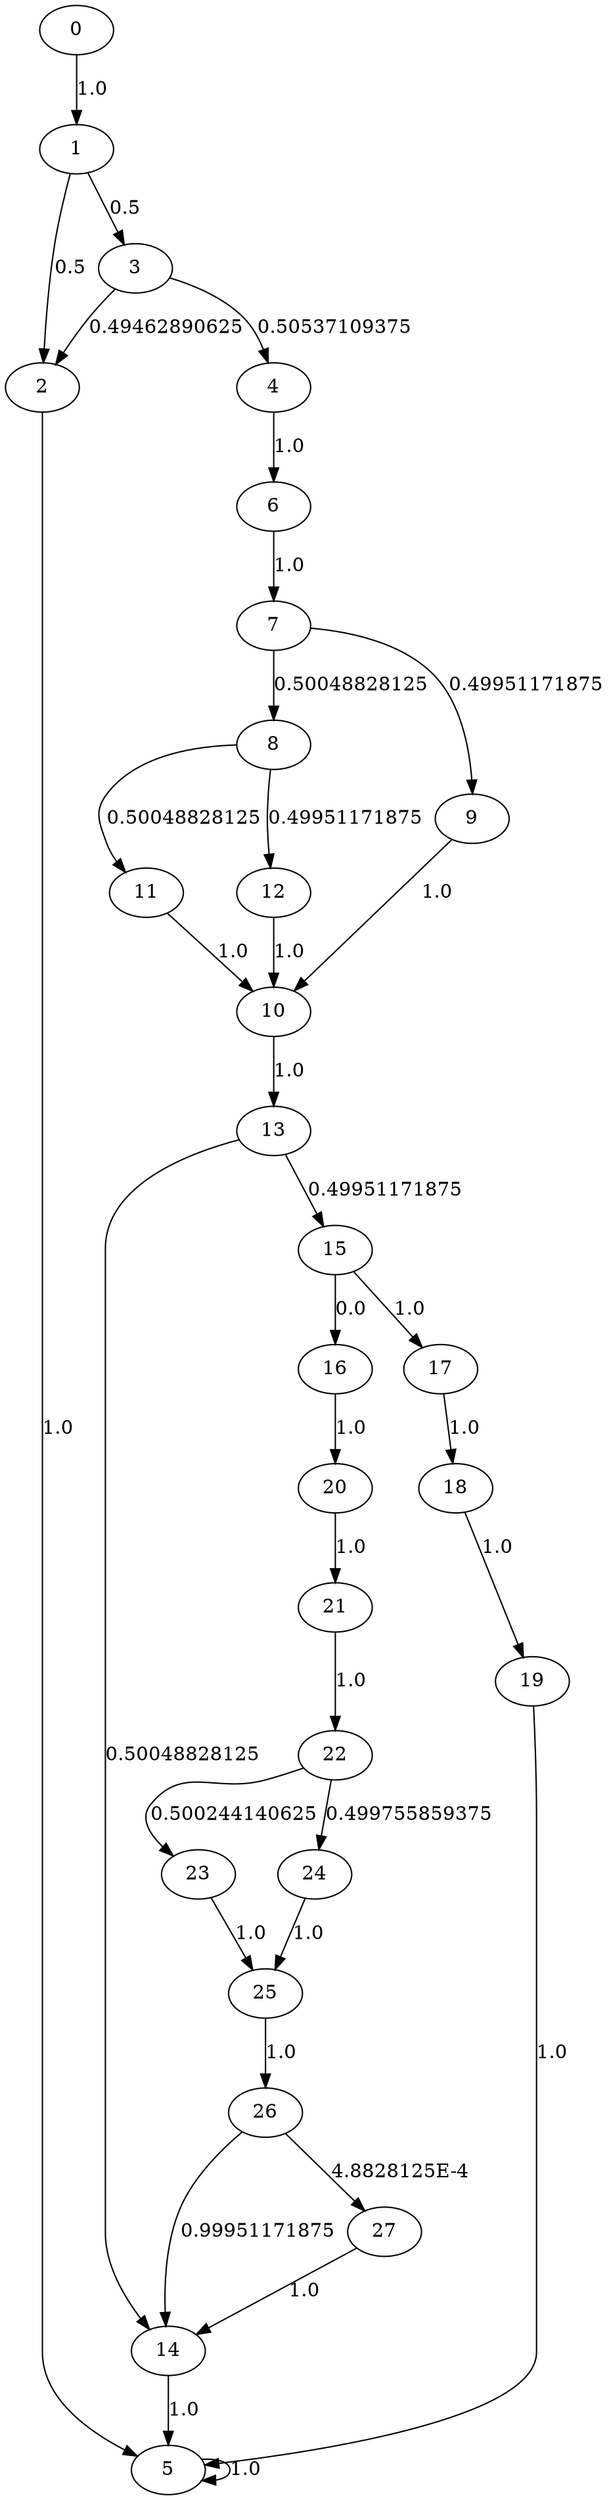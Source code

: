 digraph {
	0 -> 1[label= "1.0"];
	1 -> 2[label= "0.5"];
	1 -> 3[label= "0.5"];
	3 -> 4[label= "0.50537109375"];
	3 -> 2[label= "0.49462890625"];
	2 -> 5[label= "1.0"];
	4 -> 6[label= "1.0"];
	6 -> 7[label= "1.0"];
	7 -> 8[label= "0.50048828125"];
	7 -> 9[label= "0.49951171875"];
	9 -> 10[label= "1.0"];
	8 -> 11[label= "0.50048828125"];
	8 -> 12[label= "0.49951171875"];
	12 -> 10[label= "1.0"];
	11 -> 10[label= "1.0"];
	10 -> 13[label= "1.0"];
	13 -> 14[label= "0.50048828125"];
	13 -> 15[label= "0.49951171875"];
	15 -> 16[label= "0.0"];
	15 -> 17[label= "1.0"];
	17 -> 18[label= "1.0"];
	18 -> 19[label= "1.0"];
	19 -> 5[label= "1.0"];
	16 -> 20[label= "1.0"];
	20 -> 21[label= "1.0"];
	21 -> 22[label= "1.0"];
	22 -> 23[label= "0.500244140625"];
	22 -> 24[label= "0.499755859375"];
	24 -> 25[label= "1.0"];
	23 -> 25[label= "1.0"];
	25 -> 26[label= "1.0"];
	26 -> 14[label= "0.99951171875"];
	26 -> 27[label= "4.8828125E-4"];
	27 -> 14[label= "1.0"];
	14 -> 5[label= "1.0"];
	5 -> 5[label= "1.0"];
}